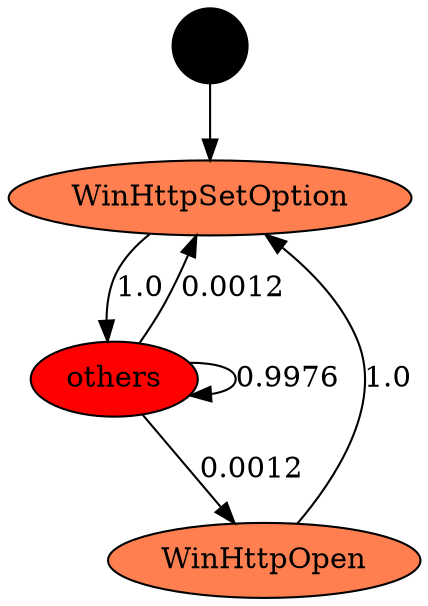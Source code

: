 digraph "./API_PER_CATEGORY/InternetOpenUrl.exe_7000_Network Management_API_per_Category_Transition_Matrix" {
	WinHttpSetOption [label=WinHttpSetOption fillcolor=coral style=filled]
	others [label=others fillcolor=red style=filled]
	WinHttpSetOption -> others [label=1.0]
	Start [label="" fillcolor=black fontcolor=white shape=circle style=filled]
	Start -> WinHttpSetOption
	others [label=others fillcolor=red style=filled]
	WinHttpSetOption [label=WinHttpSetOption fillcolor=coral style=filled]
	others -> WinHttpSetOption [label=0.0012]
	others [label=others fillcolor=red style=filled]
	others [label=others fillcolor=red style=filled]
	others -> others [label=0.9976]
	others [label=others fillcolor=red style=filled]
	WinHttpOpen [label=WinHttpOpen fillcolor=coral style=filled]
	others -> WinHttpOpen [label=0.0012]
	WinHttpOpen [label=WinHttpOpen fillcolor=coral style=filled]
	WinHttpSetOption [label=WinHttpSetOption fillcolor=coral style=filled]
	WinHttpOpen -> WinHttpSetOption [label=1.0]
}
